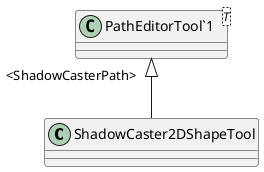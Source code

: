 @startuml
class ShadowCaster2DShapeTool {
}
class "PathEditorTool`1"<T> {
}
"PathEditorTool`1" "<ShadowCasterPath>" <|-- ShadowCaster2DShapeTool
@enduml
